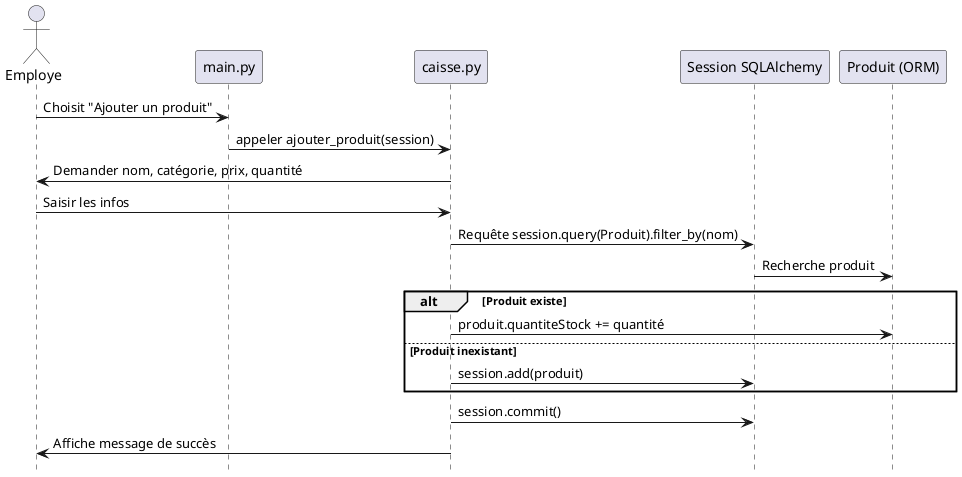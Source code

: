 @startuml
hide footbox
actor Employe
participant "main.py" as Main
participant "caisse.py" as Caisse
participant "Session SQLAlchemy" as Session
participant "Produit (ORM)" as Produit

Employe -> Main : Choisit "Ajouter un produit"
Main -> Caisse : appeler ajouter_produit(session)
Caisse -> Employe : Demander nom, catégorie, prix, quantité
Employe -> Caisse : Saisir les infos
Caisse -> Session : Requête session.query(Produit).filter_by(nom)
Session -> Produit : Recherche produit
alt Produit existe
    Caisse -> Produit : produit.quantiteStock += quantité
else Produit inexistant
    Caisse -> Session : session.add(produit)
end
Caisse -> Session : session.commit()
Caisse -> Employe : Affiche message de succès
@enduml
